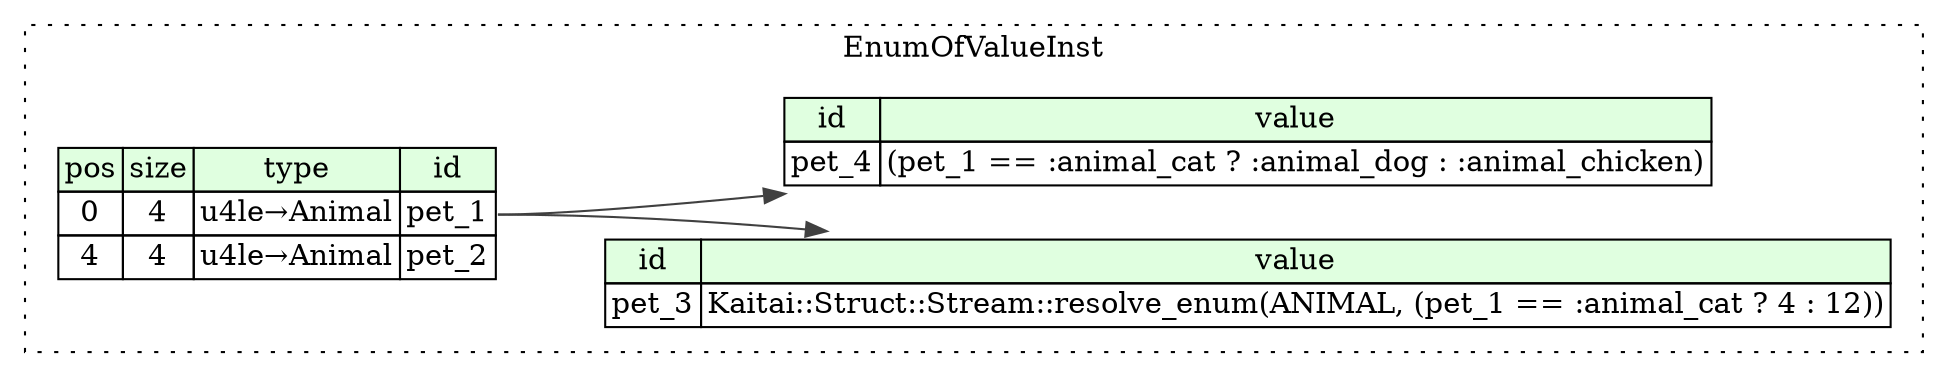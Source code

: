 digraph {
	rankdir=LR;
	node [shape=plaintext];
	subgraph cluster__enum_of_value_inst {
		label="EnumOfValueInst";
		graph[style=dotted];

		enum_of_value_inst__seq [label=<<TABLE BORDER="0" CELLBORDER="1" CELLSPACING="0">
			<TR><TD BGCOLOR="#E0FFE0">pos</TD><TD BGCOLOR="#E0FFE0">size</TD><TD BGCOLOR="#E0FFE0">type</TD><TD BGCOLOR="#E0FFE0">id</TD></TR>
			<TR><TD PORT="pet_1_pos">0</TD><TD PORT="pet_1_size">4</TD><TD>u4le→Animal</TD><TD PORT="pet_1_type">pet_1</TD></TR>
			<TR><TD PORT="pet_2_pos">4</TD><TD PORT="pet_2_size">4</TD><TD>u4le→Animal</TD><TD PORT="pet_2_type">pet_2</TD></TR>
		</TABLE>>];
		enum_of_value_inst__inst__pet_3 [label=<<TABLE BORDER="0" CELLBORDER="1" CELLSPACING="0">
			<TR><TD BGCOLOR="#E0FFE0">id</TD><TD BGCOLOR="#E0FFE0">value</TD></TR>
			<TR><TD>pet_3</TD><TD>Kaitai::Struct::Stream::resolve_enum(ANIMAL, (pet_1 == :animal_cat ? 4 : 12))</TD></TR>
		</TABLE>>];
		enum_of_value_inst__inst__pet_4 [label=<<TABLE BORDER="0" CELLBORDER="1" CELLSPACING="0">
			<TR><TD BGCOLOR="#E0FFE0">id</TD><TD BGCOLOR="#E0FFE0">value</TD></TR>
			<TR><TD>pet_4</TD><TD>(pet_1 == :animal_cat ? :animal_dog : :animal_chicken)</TD></TR>
		</TABLE>>];
	}
	enum_of_value_inst__seq:pet_1_type -> enum_of_value_inst__inst__pet_3 [color="#404040"];
	enum_of_value_inst__seq:pet_1_type -> enum_of_value_inst__inst__pet_4 [color="#404040"];
}

